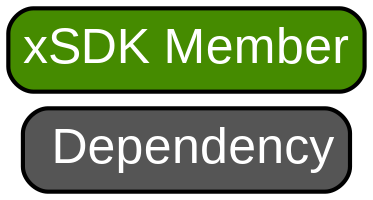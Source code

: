 digraph legend {
    style="solid"
    penwidth="2"
    fontname="Arial"
    labelloc = "b"
    rankdir = "TB"
    ranksep = "0"
    nodesep = ".1"
    bgcolor = "transparent"

node[
     fontname=Arial,
     penwidth=2,
     fontsize=24,
     margin=.1,
     shape=box,
     fillcolor=brown,
     fontcolor=white,
     style="rounded,filled"]

     "member" [label="xSDK Member" fillcolor="chartreuse4"]
     "dependency" [label=" Dependency" fillcolor="#555555"]

      member -> dependency [style=invis]
  }
